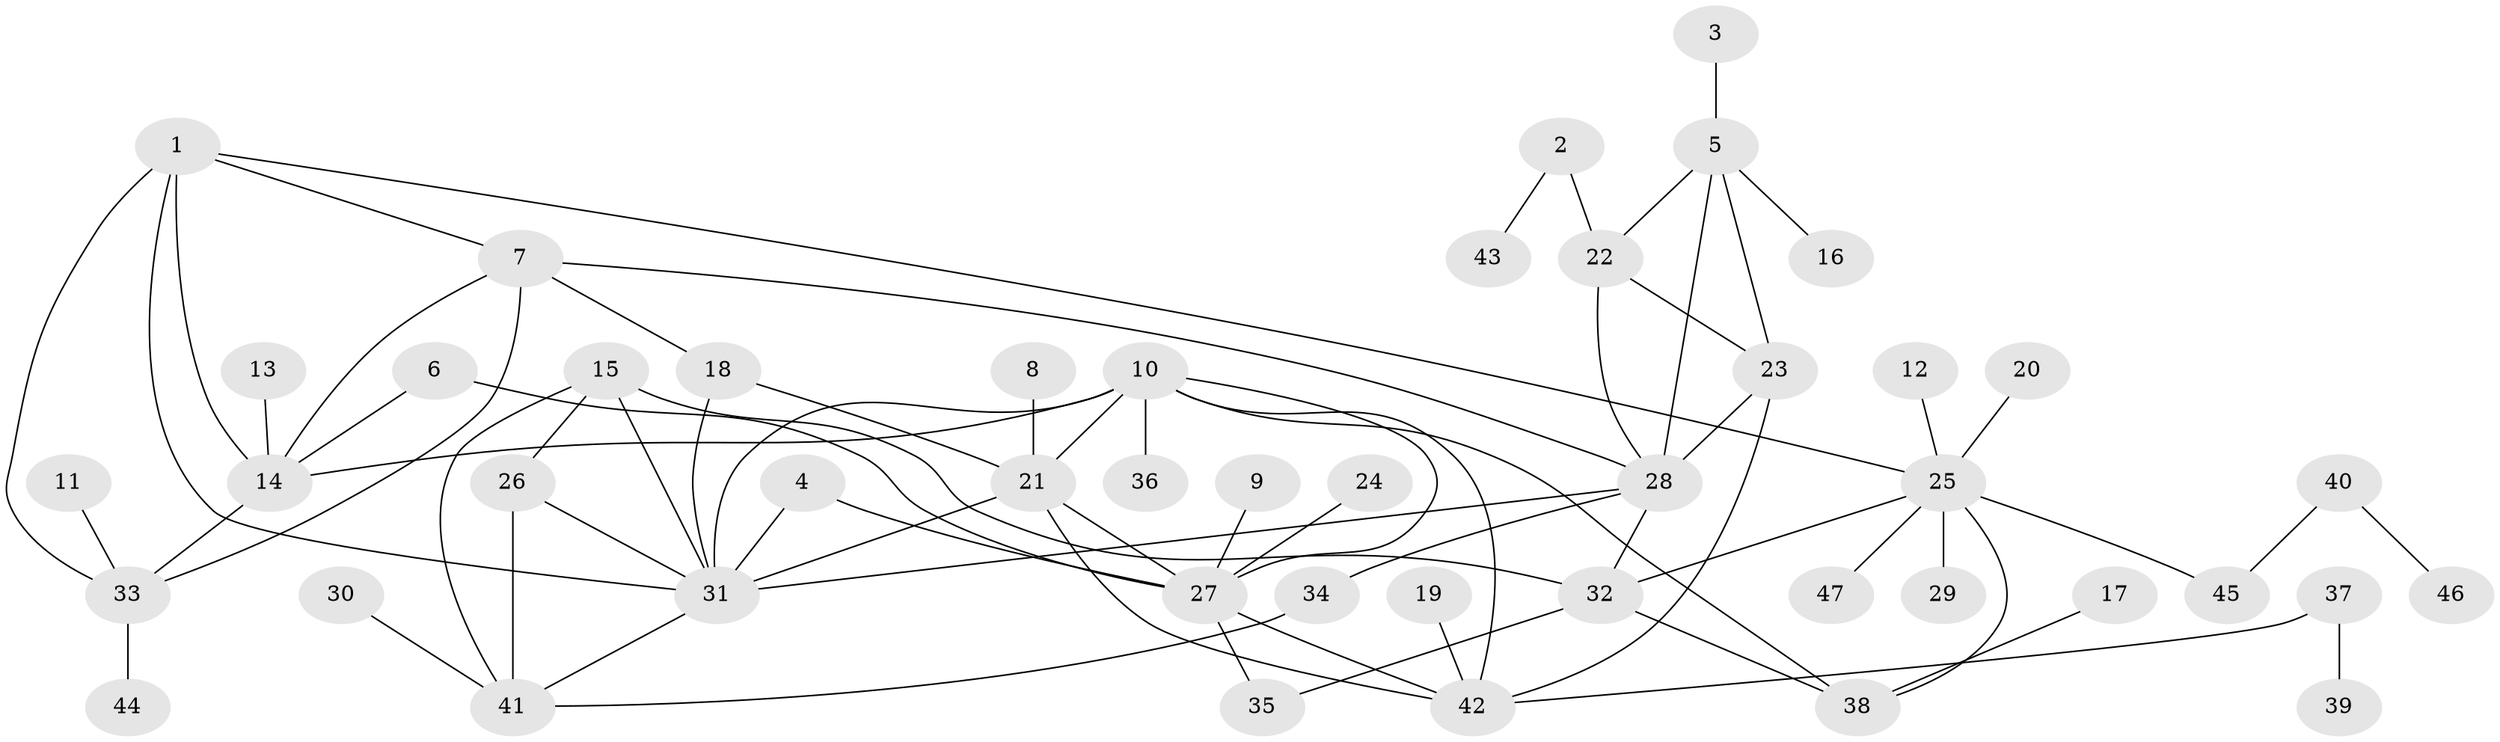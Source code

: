 // original degree distribution, {9: 0.010638297872340425, 7: 0.06382978723404255, 5: 0.0425531914893617, 6: 0.02127659574468085, 8: 0.031914893617021274, 11: 0.02127659574468085, 10: 0.010638297872340425, 4: 0.031914893617021274, 1: 0.5638297872340425, 3: 0.0425531914893617, 2: 0.1595744680851064}
// Generated by graph-tools (version 1.1) at 2025/02/03/09/25 03:02:41]
// undirected, 47 vertices, 72 edges
graph export_dot {
graph [start="1"]
  node [color=gray90,style=filled];
  1;
  2;
  3;
  4;
  5;
  6;
  7;
  8;
  9;
  10;
  11;
  12;
  13;
  14;
  15;
  16;
  17;
  18;
  19;
  20;
  21;
  22;
  23;
  24;
  25;
  26;
  27;
  28;
  29;
  30;
  31;
  32;
  33;
  34;
  35;
  36;
  37;
  38;
  39;
  40;
  41;
  42;
  43;
  44;
  45;
  46;
  47;
  1 -- 7 [weight=1.0];
  1 -- 14 [weight=1.0];
  1 -- 25 [weight=1.0];
  1 -- 31 [weight=1.0];
  1 -- 33 [weight=1.0];
  2 -- 22 [weight=1.0];
  2 -- 43 [weight=1.0];
  3 -- 5 [weight=1.0];
  4 -- 27 [weight=1.0];
  4 -- 31 [weight=1.0];
  5 -- 16 [weight=1.0];
  5 -- 22 [weight=1.0];
  5 -- 23 [weight=1.0];
  5 -- 28 [weight=1.0];
  6 -- 14 [weight=1.0];
  6 -- 27 [weight=1.0];
  7 -- 14 [weight=1.0];
  7 -- 18 [weight=1.0];
  7 -- 28 [weight=1.0];
  7 -- 33 [weight=1.0];
  8 -- 21 [weight=1.0];
  9 -- 27 [weight=1.0];
  10 -- 14 [weight=1.0];
  10 -- 21 [weight=1.0];
  10 -- 27 [weight=1.0];
  10 -- 31 [weight=1.0];
  10 -- 36 [weight=1.0];
  10 -- 38 [weight=1.0];
  10 -- 42 [weight=1.0];
  11 -- 33 [weight=1.0];
  12 -- 25 [weight=1.0];
  13 -- 14 [weight=1.0];
  14 -- 33 [weight=1.0];
  15 -- 26 [weight=1.0];
  15 -- 31 [weight=1.0];
  15 -- 32 [weight=1.0];
  15 -- 41 [weight=1.0];
  17 -- 38 [weight=1.0];
  18 -- 21 [weight=1.0];
  18 -- 31 [weight=1.0];
  19 -- 42 [weight=1.0];
  20 -- 25 [weight=1.0];
  21 -- 27 [weight=1.0];
  21 -- 31 [weight=2.0];
  21 -- 42 [weight=1.0];
  22 -- 23 [weight=1.0];
  22 -- 28 [weight=1.0];
  23 -- 28 [weight=1.0];
  23 -- 42 [weight=1.0];
  24 -- 27 [weight=1.0];
  25 -- 29 [weight=1.0];
  25 -- 32 [weight=1.0];
  25 -- 38 [weight=2.0];
  25 -- 45 [weight=1.0];
  25 -- 47 [weight=1.0];
  26 -- 31 [weight=1.0];
  26 -- 41 [weight=1.0];
  27 -- 35 [weight=1.0];
  27 -- 42 [weight=1.0];
  28 -- 31 [weight=2.0];
  28 -- 32 [weight=1.0];
  28 -- 34 [weight=1.0];
  30 -- 41 [weight=1.0];
  31 -- 41 [weight=1.0];
  32 -- 35 [weight=1.0];
  32 -- 38 [weight=2.0];
  33 -- 44 [weight=1.0];
  34 -- 41 [weight=1.0];
  37 -- 39 [weight=1.0];
  37 -- 42 [weight=1.0];
  40 -- 45 [weight=1.0];
  40 -- 46 [weight=1.0];
}
